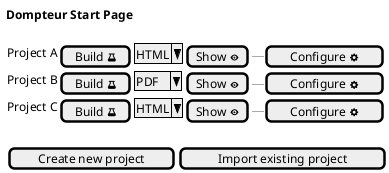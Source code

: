 @startuml
salt
{
<b>Dompteur Start Page
    .
    {
        Project A | [Build <&beaker>] | ^HTML^ | [Show <&eye>] | --- | [ Configure <&cog> ]
        Project B | [Build <&beaker>] | ^PDF ^ | [Show <&eye>] | --- | [ Configure <&cog> ]
        Project C | [Build <&beaker>] | ^HTML^ | [Show <&eye>] |--- | [ Configure <&cog> ]
    }
    .
    {
        [ Create new project ] | [ Import existing project ]
    }
}
@enduml